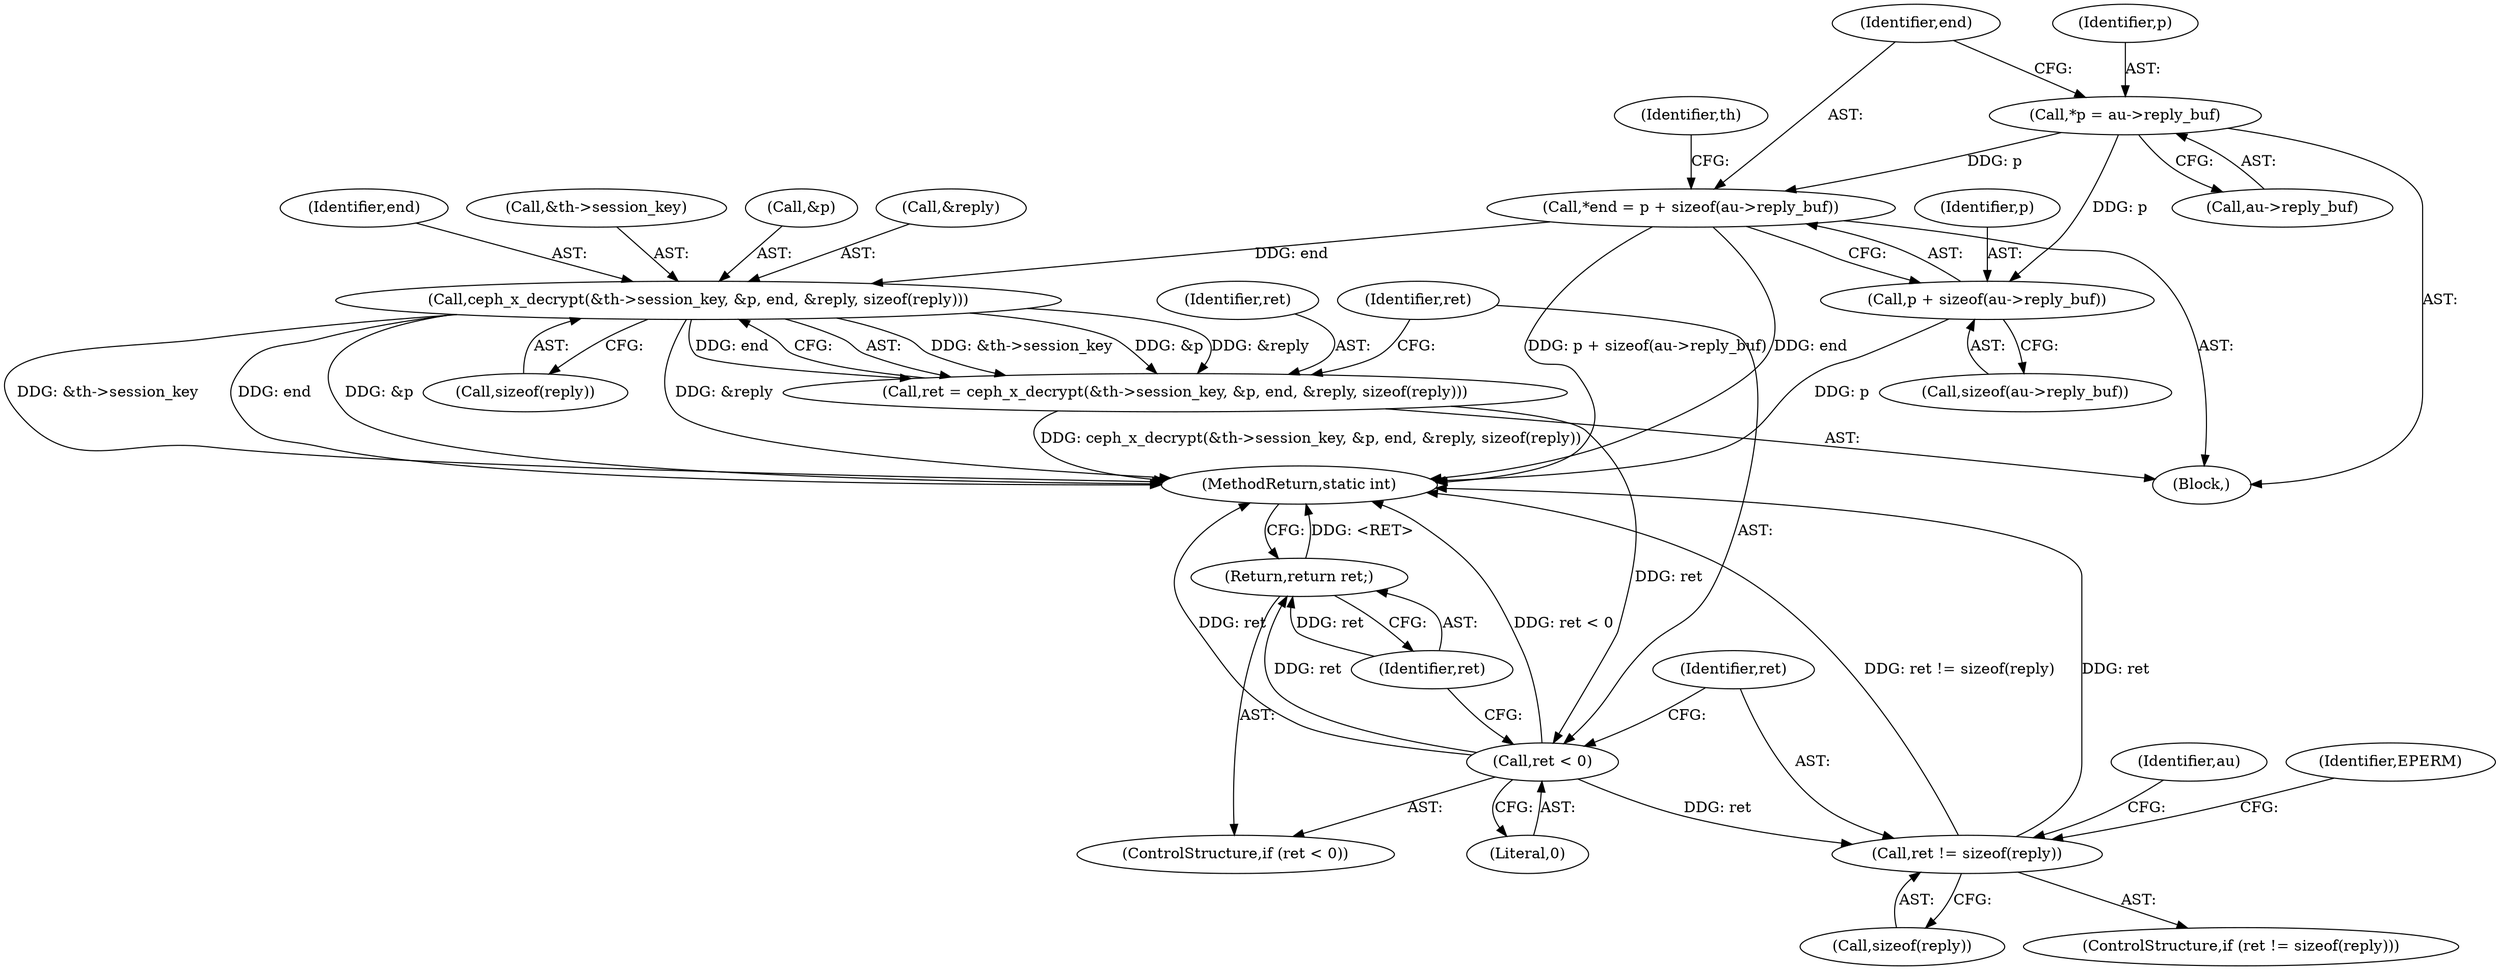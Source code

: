 digraph "1_linux_c27a3e4d667fdcad3db7b104f75659478e0c68d8_1@pointer" {
"1000118" [label="(Call,*p = au->reply_buf)"];
"1000124" [label="(Call,*end = p + sizeof(au->reply_buf))"];
"1000147" [label="(Call,ceph_x_decrypt(&th->session_key, &p, end, &reply, sizeof(reply)))"];
"1000145" [label="(Call,ret = ceph_x_decrypt(&th->session_key, &p, end, &reply, sizeof(reply)))"];
"1000160" [label="(Call,ret < 0)"];
"1000163" [label="(Return,return ret;)"];
"1000166" [label="(Call,ret != sizeof(reply))"];
"1000126" [label="(Call,p + sizeof(au->reply_buf))"];
"1000118" [label="(Call,*p = au->reply_buf)"];
"1000125" [label="(Identifier,end)"];
"1000148" [label="(Call,&th->session_key)"];
"1000146" [label="(Identifier,ret)"];
"1000163" [label="(Return,return ret;)"];
"1000159" [label="(ControlStructure,if (ret < 0))"];
"1000119" [label="(Identifier,p)"];
"1000152" [label="(Call,&p)"];
"1000177" [label="(Identifier,au)"];
"1000124" [label="(Call,*end = p + sizeof(au->reply_buf))"];
"1000104" [label="(Block,)"];
"1000145" [label="(Call,ret = ceph_x_decrypt(&th->session_key, &p, end, &reply, sizeof(reply)))"];
"1000164" [label="(Identifier,ret)"];
"1000172" [label="(Identifier,EPERM)"];
"1000128" [label="(Call,sizeof(au->reply_buf))"];
"1000167" [label="(Identifier,ret)"];
"1000204" [label="(MethodReturn,static int)"];
"1000160" [label="(Call,ret < 0)"];
"1000127" [label="(Identifier,p)"];
"1000155" [label="(Call,&reply)"];
"1000161" [label="(Identifier,ret)"];
"1000120" [label="(Call,au->reply_buf)"];
"1000133" [label="(Identifier,th)"];
"1000162" [label="(Literal,0)"];
"1000168" [label="(Call,sizeof(reply))"];
"1000154" [label="(Identifier,end)"];
"1000166" [label="(Call,ret != sizeof(reply))"];
"1000147" [label="(Call,ceph_x_decrypt(&th->session_key, &p, end, &reply, sizeof(reply)))"];
"1000165" [label="(ControlStructure,if (ret != sizeof(reply)))"];
"1000126" [label="(Call,p + sizeof(au->reply_buf))"];
"1000157" [label="(Call,sizeof(reply))"];
"1000118" -> "1000104"  [label="AST: "];
"1000118" -> "1000120"  [label="CFG: "];
"1000119" -> "1000118"  [label="AST: "];
"1000120" -> "1000118"  [label="AST: "];
"1000125" -> "1000118"  [label="CFG: "];
"1000118" -> "1000124"  [label="DDG: p"];
"1000118" -> "1000126"  [label="DDG: p"];
"1000124" -> "1000104"  [label="AST: "];
"1000124" -> "1000126"  [label="CFG: "];
"1000125" -> "1000124"  [label="AST: "];
"1000126" -> "1000124"  [label="AST: "];
"1000133" -> "1000124"  [label="CFG: "];
"1000124" -> "1000204"  [label="DDG: p + sizeof(au->reply_buf)"];
"1000124" -> "1000204"  [label="DDG: end"];
"1000124" -> "1000147"  [label="DDG: end"];
"1000147" -> "1000145"  [label="AST: "];
"1000147" -> "1000157"  [label="CFG: "];
"1000148" -> "1000147"  [label="AST: "];
"1000152" -> "1000147"  [label="AST: "];
"1000154" -> "1000147"  [label="AST: "];
"1000155" -> "1000147"  [label="AST: "];
"1000157" -> "1000147"  [label="AST: "];
"1000145" -> "1000147"  [label="CFG: "];
"1000147" -> "1000204"  [label="DDG: &th->session_key"];
"1000147" -> "1000204"  [label="DDG: end"];
"1000147" -> "1000204"  [label="DDG: &p"];
"1000147" -> "1000204"  [label="DDG: &reply"];
"1000147" -> "1000145"  [label="DDG: &th->session_key"];
"1000147" -> "1000145"  [label="DDG: &p"];
"1000147" -> "1000145"  [label="DDG: &reply"];
"1000147" -> "1000145"  [label="DDG: end"];
"1000145" -> "1000104"  [label="AST: "];
"1000146" -> "1000145"  [label="AST: "];
"1000161" -> "1000145"  [label="CFG: "];
"1000145" -> "1000204"  [label="DDG: ceph_x_decrypt(&th->session_key, &p, end, &reply, sizeof(reply))"];
"1000145" -> "1000160"  [label="DDG: ret"];
"1000160" -> "1000159"  [label="AST: "];
"1000160" -> "1000162"  [label="CFG: "];
"1000161" -> "1000160"  [label="AST: "];
"1000162" -> "1000160"  [label="AST: "];
"1000164" -> "1000160"  [label="CFG: "];
"1000167" -> "1000160"  [label="CFG: "];
"1000160" -> "1000204"  [label="DDG: ret < 0"];
"1000160" -> "1000204"  [label="DDG: ret"];
"1000160" -> "1000163"  [label="DDG: ret"];
"1000160" -> "1000166"  [label="DDG: ret"];
"1000163" -> "1000159"  [label="AST: "];
"1000163" -> "1000164"  [label="CFG: "];
"1000164" -> "1000163"  [label="AST: "];
"1000204" -> "1000163"  [label="CFG: "];
"1000163" -> "1000204"  [label="DDG: <RET>"];
"1000164" -> "1000163"  [label="DDG: ret"];
"1000166" -> "1000165"  [label="AST: "];
"1000166" -> "1000168"  [label="CFG: "];
"1000167" -> "1000166"  [label="AST: "];
"1000168" -> "1000166"  [label="AST: "];
"1000172" -> "1000166"  [label="CFG: "];
"1000177" -> "1000166"  [label="CFG: "];
"1000166" -> "1000204"  [label="DDG: ret != sizeof(reply)"];
"1000166" -> "1000204"  [label="DDG: ret"];
"1000126" -> "1000128"  [label="CFG: "];
"1000127" -> "1000126"  [label="AST: "];
"1000128" -> "1000126"  [label="AST: "];
"1000126" -> "1000204"  [label="DDG: p"];
}
